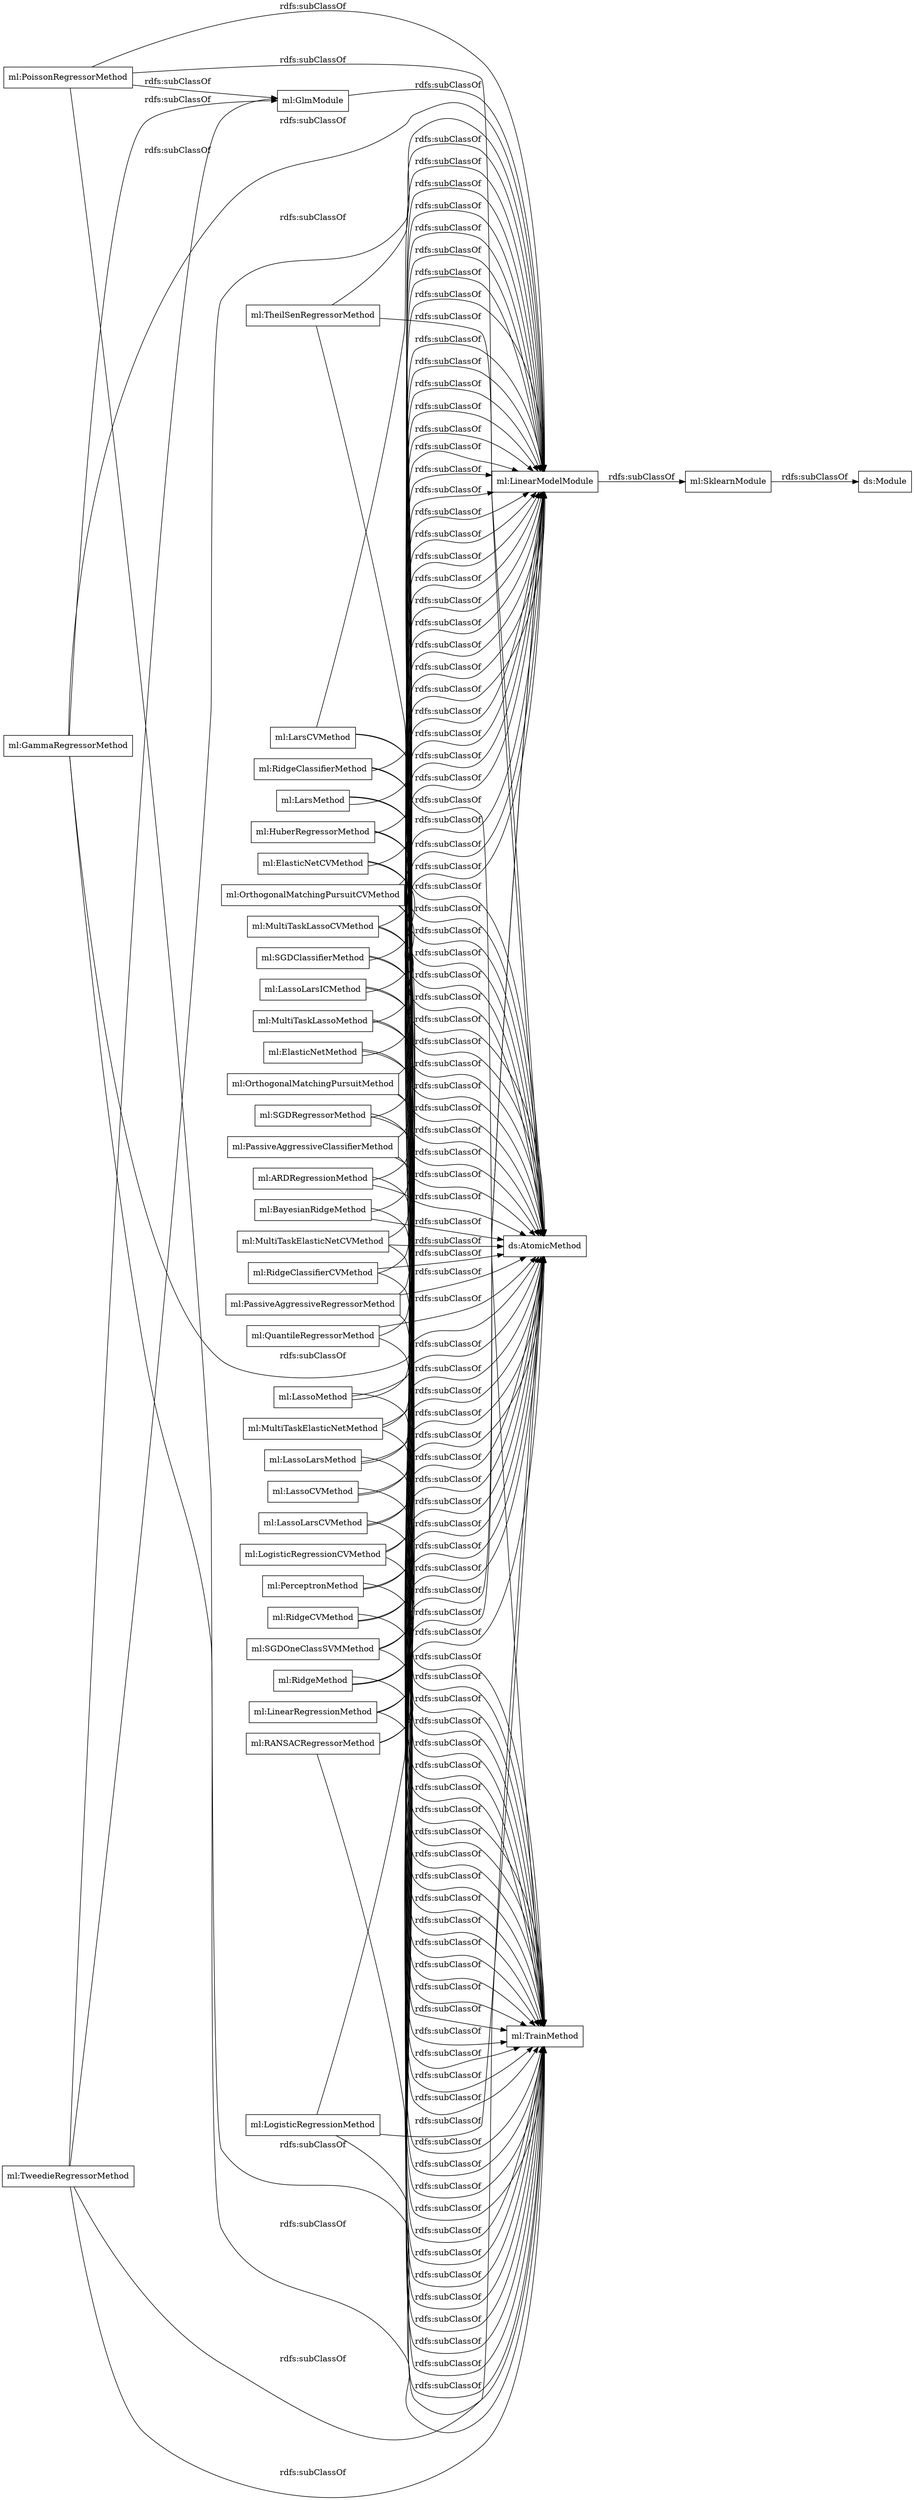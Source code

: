 digraph ar2dtool_diagram { 
rankdir=LR;
size="1000"
node [shape = rectangle, color="black"]; "ml:LarsCVMethod" "ml:LarsMethod" "ml:HuberRegressorMethod" "ml:OrthogonalMatchingPursuitCVMethod" "ml:MultiTaskLassoCVMethod" "ml:MultiTaskLassoMethod" "ml:GlmModule" "ml:SGDRegressorMethod" "ml:ARDRegressionMethod" "ml:MultiTaskElasticNetCVMethod" "ml:PoissonRegressorMethod" "ml:MultiTaskElasticNetMethod" "ml:LassoLarsCVMethod" "ml:LogisticRegressionCVMethod" "ml:LinearModelModule" "ml:PerceptronMethod" "ml:SklearnModule" "ml:RidgeMethod" "ml:LogisticRegressionMethod" "ml:RidgeClassifierMethod" "ml:SGDClassifierMethod" "ml:LassoLarsICMethod" "ml:PassiveAggressiveClassifierMethod" "ml:RidgeClassifierCVMethod" "ml:PassiveAggressiveRegressorMethod" "ml:GammaRegressorMethod" "ml:LassoLarsMethod" "ml:RidgeCVMethod" "ml:SGDOneClassSVMMethod" "ml:TheilSenRegressorMethod" "ml:ElasticNetMethod" "ml:TweedieRegressorMethod" "ml:BayesianRidgeMethod" "ml:LassoMethod" "ml:LinearRegressionMethod" "ml:ElasticNetCVMethod" "ml:QuantileRegressorMethod" "ml:RANSACRegressorMethod" "ml:LassoCVMethod" "ml:OrthogonalMatchingPursuitMethod" ; /*classes style*/
	"ml:TweedieRegressorMethod" -> "ml:TrainMethod" [ label = "rdfs:subClassOf" ];
	"ml:TweedieRegressorMethod" -> "ml:LinearModelModule" [ label = "rdfs:subClassOf" ];
	"ml:TweedieRegressorMethod" -> "ml:GlmModule" [ label = "rdfs:subClassOf" ];
	"ml:TweedieRegressorMethod" -> "ds:AtomicMethod" [ label = "rdfs:subClassOf" ];
	"ml:SGDRegressorMethod" -> "ml:TrainMethod" [ label = "rdfs:subClassOf" ];
	"ml:SGDRegressorMethod" -> "ml:LinearModelModule" [ label = "rdfs:subClassOf" ];
	"ml:SGDRegressorMethod" -> "ds:AtomicMethod" [ label = "rdfs:subClassOf" ];
	"ml:LassoCVMethod" -> "ml:TrainMethod" [ label = "rdfs:subClassOf" ];
	"ml:LassoCVMethod" -> "ml:LinearModelModule" [ label = "rdfs:subClassOf" ];
	"ml:LassoCVMethod" -> "ds:AtomicMethod" [ label = "rdfs:subClassOf" ];
	"ml:LinearRegressionMethod" -> "ml:TrainMethod" [ label = "rdfs:subClassOf" ];
	"ml:LinearRegressionMethod" -> "ml:LinearModelModule" [ label = "rdfs:subClassOf" ];
	"ml:LinearRegressionMethod" -> "ds:AtomicMethod" [ label = "rdfs:subClassOf" ];
	"ml:GammaRegressorMethod" -> "ml:TrainMethod" [ label = "rdfs:subClassOf" ];
	"ml:GammaRegressorMethod" -> "ml:LinearModelModule" [ label = "rdfs:subClassOf" ];
	"ml:GammaRegressorMethod" -> "ml:GlmModule" [ label = "rdfs:subClassOf" ];
	"ml:GammaRegressorMethod" -> "ds:AtomicMethod" [ label = "rdfs:subClassOf" ];
	"ml:RidgeClassifierCVMethod" -> "ml:TrainMethod" [ label = "rdfs:subClassOf" ];
	"ml:RidgeClassifierCVMethod" -> "ml:LinearModelModule" [ label = "rdfs:subClassOf" ];
	"ml:RidgeClassifierCVMethod" -> "ds:AtomicMethod" [ label = "rdfs:subClassOf" ];
	"ml:SGDOneClassSVMMethod" -> "ml:TrainMethod" [ label = "rdfs:subClassOf" ];
	"ml:SGDOneClassSVMMethod" -> "ml:LinearModelModule" [ label = "rdfs:subClassOf" ];
	"ml:SGDOneClassSVMMethod" -> "ds:AtomicMethod" [ label = "rdfs:subClassOf" ];
	"ml:TheilSenRegressorMethod" -> "ml:TrainMethod" [ label = "rdfs:subClassOf" ];
	"ml:TheilSenRegressorMethod" -> "ml:LinearModelModule" [ label = "rdfs:subClassOf" ];
	"ml:TheilSenRegressorMethod" -> "ds:AtomicMethod" [ label = "rdfs:subClassOf" ];
	"ml:OrthogonalMatchingPursuitCVMethod" -> "ml:TrainMethod" [ label = "rdfs:subClassOf" ];
	"ml:OrthogonalMatchingPursuitCVMethod" -> "ml:LinearModelModule" [ label = "rdfs:subClassOf" ];
	"ml:OrthogonalMatchingPursuitCVMethod" -> "ds:AtomicMethod" [ label = "rdfs:subClassOf" ];
	"ml:LassoLarsICMethod" -> "ml:TrainMethod" [ label = "rdfs:subClassOf" ];
	"ml:LassoLarsICMethod" -> "ml:LinearModelModule" [ label = "rdfs:subClassOf" ];
	"ml:LassoLarsICMethod" -> "ds:AtomicMethod" [ label = "rdfs:subClassOf" ];
	"ml:MultiTaskLassoCVMethod" -> "ml:TrainMethod" [ label = "rdfs:subClassOf" ];
	"ml:MultiTaskLassoCVMethod" -> "ml:LinearModelModule" [ label = "rdfs:subClassOf" ];
	"ml:MultiTaskLassoCVMethod" -> "ds:AtomicMethod" [ label = "rdfs:subClassOf" ];
	"ml:ARDRegressionMethod" -> "ml:TrainMethod" [ label = "rdfs:subClassOf" ];
	"ml:ARDRegressionMethod" -> "ml:LinearModelModule" [ label = "rdfs:subClassOf" ];
	"ml:ARDRegressionMethod" -> "ds:AtomicMethod" [ label = "rdfs:subClassOf" ];
	"ml:MultiTaskLassoMethod" -> "ml:TrainMethod" [ label = "rdfs:subClassOf" ];
	"ml:MultiTaskLassoMethod" -> "ml:LinearModelModule" [ label = "rdfs:subClassOf" ];
	"ml:MultiTaskLassoMethod" -> "ds:AtomicMethod" [ label = "rdfs:subClassOf" ];
	"ml:RidgeMethod" -> "ml:TrainMethod" [ label = "rdfs:subClassOf" ];
	"ml:RidgeMethod" -> "ml:LinearModelModule" [ label = "rdfs:subClassOf" ];
	"ml:RidgeMethod" -> "ds:AtomicMethod" [ label = "rdfs:subClassOf" ];
	"ml:MultiTaskElasticNetCVMethod" -> "ml:TrainMethod" [ label = "rdfs:subClassOf" ];
	"ml:MultiTaskElasticNetCVMethod" -> "ml:LinearModelModule" [ label = "rdfs:subClassOf" ];
	"ml:MultiTaskElasticNetCVMethod" -> "ds:AtomicMethod" [ label = "rdfs:subClassOf" ];
	"ml:LinearModelModule" -> "ml:SklearnModule" [ label = "rdfs:subClassOf" ];
	"ml:LarsMethod" -> "ml:TrainMethod" [ label = "rdfs:subClassOf" ];
	"ml:LarsMethod" -> "ml:LinearModelModule" [ label = "rdfs:subClassOf" ];
	"ml:LarsMethod" -> "ds:AtomicMethod" [ label = "rdfs:subClassOf" ];
	"ml:PoissonRegressorMethod" -> "ml:TrainMethod" [ label = "rdfs:subClassOf" ];
	"ml:PoissonRegressorMethod" -> "ml:LinearModelModule" [ label = "rdfs:subClassOf" ];
	"ml:PoissonRegressorMethod" -> "ml:GlmModule" [ label = "rdfs:subClassOf" ];
	"ml:PoissonRegressorMethod" -> "ds:AtomicMethod" [ label = "rdfs:subClassOf" ];
	"ml:RANSACRegressorMethod" -> "ml:TrainMethod" [ label = "rdfs:subClassOf" ];
	"ml:RANSACRegressorMethod" -> "ml:LinearModelModule" [ label = "rdfs:subClassOf" ];
	"ml:RANSACRegressorMethod" -> "ds:AtomicMethod" [ label = "rdfs:subClassOf" ];
	"ml:RidgeClassifierMethod" -> "ml:TrainMethod" [ label = "rdfs:subClassOf" ];
	"ml:RidgeClassifierMethod" -> "ml:LinearModelModule" [ label = "rdfs:subClassOf" ];
	"ml:RidgeClassifierMethod" -> "ds:AtomicMethod" [ label = "rdfs:subClassOf" ];
	"ml:LogisticRegressionCVMethod" -> "ml:TrainMethod" [ label = "rdfs:subClassOf" ];
	"ml:LogisticRegressionCVMethod" -> "ml:LinearModelModule" [ label = "rdfs:subClassOf" ];
	"ml:LogisticRegressionCVMethod" -> "ds:AtomicMethod" [ label = "rdfs:subClassOf" ];
	"ml:PassiveAggressiveClassifierMethod" -> "ml:TrainMethod" [ label = "rdfs:subClassOf" ];
	"ml:PassiveAggressiveClassifierMethod" -> "ml:LinearModelModule" [ label = "rdfs:subClassOf" ];
	"ml:PassiveAggressiveClassifierMethod" -> "ds:AtomicMethod" [ label = "rdfs:subClassOf" ];
	"ml:ElasticNetMethod" -> "ml:TrainMethod" [ label = "rdfs:subClassOf" ];
	"ml:ElasticNetMethod" -> "ml:LinearModelModule" [ label = "rdfs:subClassOf" ];
	"ml:ElasticNetMethod" -> "ds:AtomicMethod" [ label = "rdfs:subClassOf" ];
	"ml:GlmModule" -> "ml:LinearModelModule" [ label = "rdfs:subClassOf" ];
	"ml:QuantileRegressorMethod" -> "ml:TrainMethod" [ label = "rdfs:subClassOf" ];
	"ml:QuantileRegressorMethod" -> "ml:LinearModelModule" [ label = "rdfs:subClassOf" ];
	"ml:QuantileRegressorMethod" -> "ds:AtomicMethod" [ label = "rdfs:subClassOf" ];
	"ml:LassoMethod" -> "ml:TrainMethod" [ label = "rdfs:subClassOf" ];
	"ml:LassoMethod" -> "ml:LinearModelModule" [ label = "rdfs:subClassOf" ];
	"ml:LassoMethod" -> "ds:AtomicMethod" [ label = "rdfs:subClassOf" ];
	"ml:SklearnModule" -> "ds:Module" [ label = "rdfs:subClassOf" ];
	"ml:RidgeCVMethod" -> "ml:TrainMethod" [ label = "rdfs:subClassOf" ];
	"ml:RidgeCVMethod" -> "ml:LinearModelModule" [ label = "rdfs:subClassOf" ];
	"ml:RidgeCVMethod" -> "ds:AtomicMethod" [ label = "rdfs:subClassOf" ];
	"ml:LarsCVMethod" -> "ml:TrainMethod" [ label = "rdfs:subClassOf" ];
	"ml:LarsCVMethod" -> "ml:LinearModelModule" [ label = "rdfs:subClassOf" ];
	"ml:LarsCVMethod" -> "ds:AtomicMethod" [ label = "rdfs:subClassOf" ];
	"ml:PerceptronMethod" -> "ml:TrainMethod" [ label = "rdfs:subClassOf" ];
	"ml:PerceptronMethod" -> "ml:LinearModelModule" [ label = "rdfs:subClassOf" ];
	"ml:PerceptronMethod" -> "ds:AtomicMethod" [ label = "rdfs:subClassOf" ];
	"ml:HuberRegressorMethod" -> "ml:TrainMethod" [ label = "rdfs:subClassOf" ];
	"ml:HuberRegressorMethod" -> "ml:LinearModelModule" [ label = "rdfs:subClassOf" ];
	"ml:HuberRegressorMethod" -> "ds:AtomicMethod" [ label = "rdfs:subClassOf" ];
	"ml:LassoLarsCVMethod" -> "ml:TrainMethod" [ label = "rdfs:subClassOf" ];
	"ml:LassoLarsCVMethod" -> "ml:LinearModelModule" [ label = "rdfs:subClassOf" ];
	"ml:LassoLarsCVMethod" -> "ds:AtomicMethod" [ label = "rdfs:subClassOf" ];
	"ml:OrthogonalMatchingPursuitMethod" -> "ml:TrainMethod" [ label = "rdfs:subClassOf" ];
	"ml:OrthogonalMatchingPursuitMethod" -> "ml:LinearModelModule" [ label = "rdfs:subClassOf" ];
	"ml:OrthogonalMatchingPursuitMethod" -> "ds:AtomicMethod" [ label = "rdfs:subClassOf" ];
	"ml:BayesianRidgeMethod" -> "ml:TrainMethod" [ label = "rdfs:subClassOf" ];
	"ml:BayesianRidgeMethod" -> "ml:LinearModelModule" [ label = "rdfs:subClassOf" ];
	"ml:BayesianRidgeMethod" -> "ds:AtomicMethod" [ label = "rdfs:subClassOf" ];
	"ml:LassoLarsMethod" -> "ml:TrainMethod" [ label = "rdfs:subClassOf" ];
	"ml:LassoLarsMethod" -> "ml:LinearModelModule" [ label = "rdfs:subClassOf" ];
	"ml:LassoLarsMethod" -> "ds:AtomicMethod" [ label = "rdfs:subClassOf" ];
	"ml:SGDClassifierMethod" -> "ml:TrainMethod" [ label = "rdfs:subClassOf" ];
	"ml:SGDClassifierMethod" -> "ml:LinearModelModule" [ label = "rdfs:subClassOf" ];
	"ml:SGDClassifierMethod" -> "ds:AtomicMethod" [ label = "rdfs:subClassOf" ];
	"ml:ElasticNetCVMethod" -> "ml:TrainMethod" [ label = "rdfs:subClassOf" ];
	"ml:ElasticNetCVMethod" -> "ml:LinearModelModule" [ label = "rdfs:subClassOf" ];
	"ml:ElasticNetCVMethod" -> "ds:AtomicMethod" [ label = "rdfs:subClassOf" ];
	"ml:PassiveAggressiveRegressorMethod" -> "ml:TrainMethod" [ label = "rdfs:subClassOf" ];
	"ml:PassiveAggressiveRegressorMethod" -> "ml:LinearModelModule" [ label = "rdfs:subClassOf" ];
	"ml:PassiveAggressiveRegressorMethod" -> "ds:AtomicMethod" [ label = "rdfs:subClassOf" ];
	"ml:MultiTaskElasticNetMethod" -> "ml:TrainMethod" [ label = "rdfs:subClassOf" ];
	"ml:MultiTaskElasticNetMethod" -> "ml:LinearModelModule" [ label = "rdfs:subClassOf" ];
	"ml:MultiTaskElasticNetMethod" -> "ds:AtomicMethod" [ label = "rdfs:subClassOf" ];
	"ml:LogisticRegressionMethod" -> "ml:TrainMethod" [ label = "rdfs:subClassOf" ];
	"ml:LogisticRegressionMethod" -> "ml:LinearModelModule" [ label = "rdfs:subClassOf" ];
	"ml:LogisticRegressionMethod" -> "ds:AtomicMethod" [ label = "rdfs:subClassOf" ];

}
